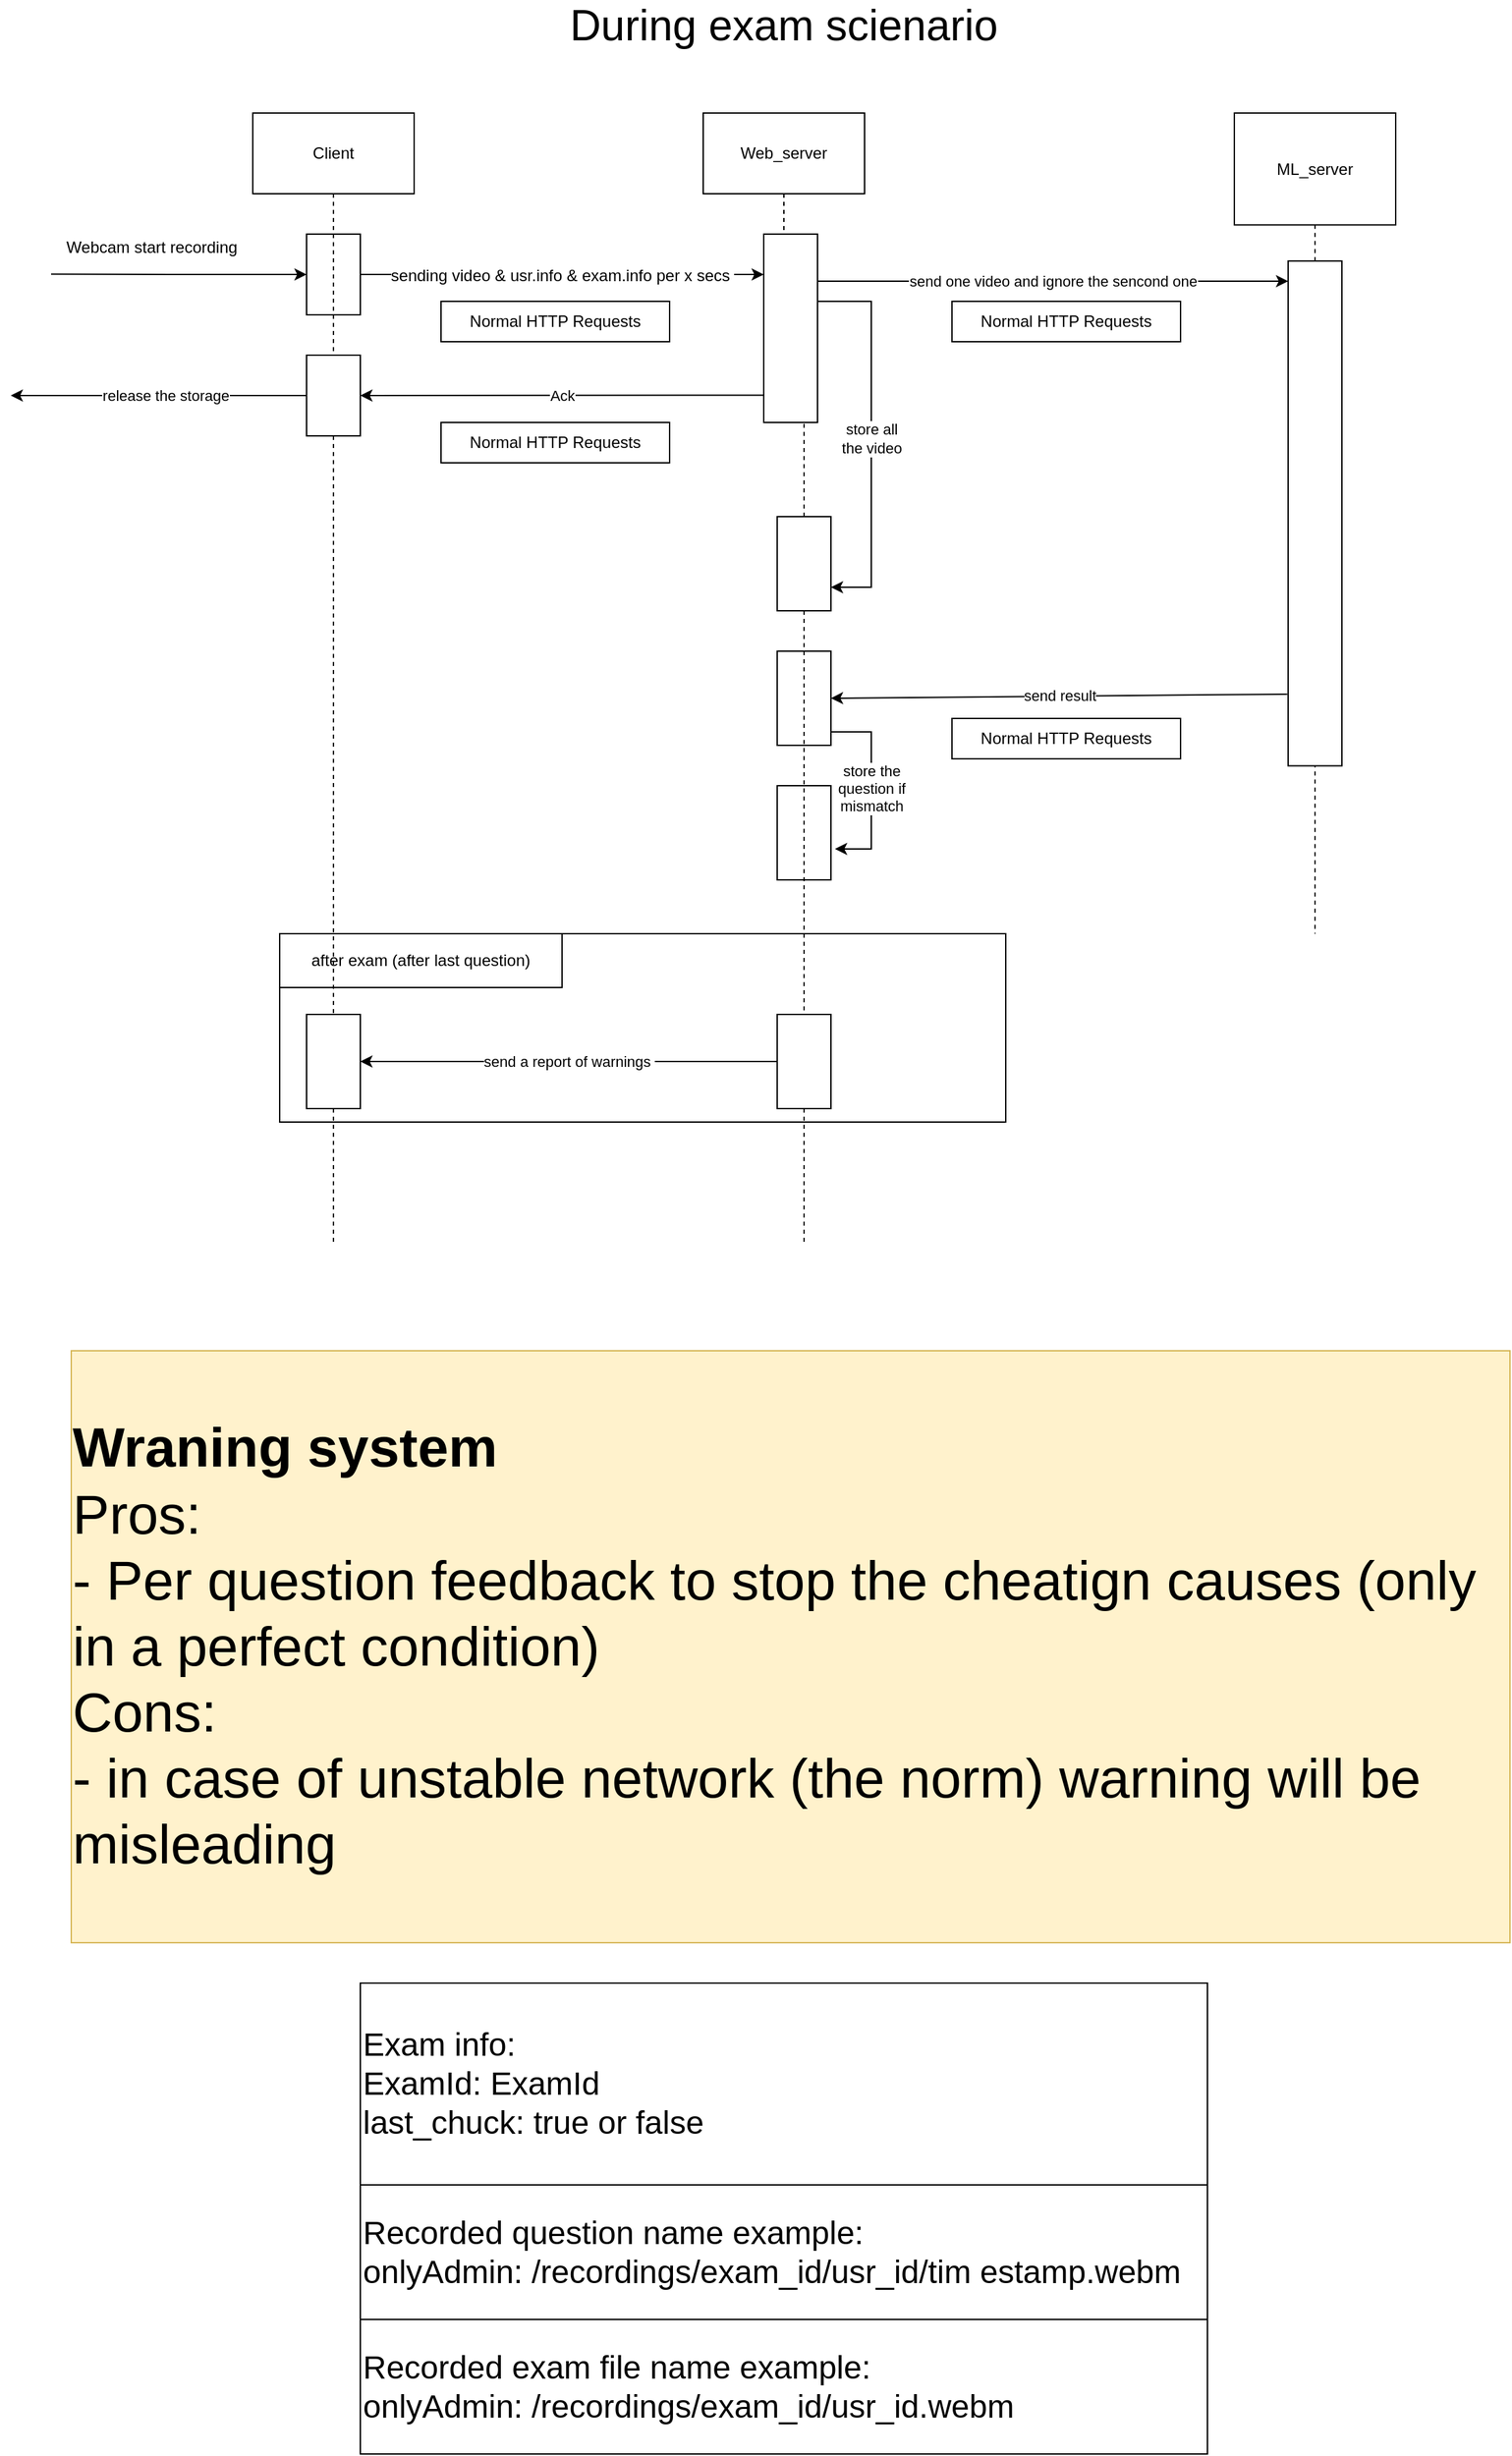 <mxfile version="14.5.1" type="device"><diagram id="_YWQf0OL5vx4ewanuAuk" name="Page-1"><mxGraphModel dx="496" dy="290" grid="1" gridSize="10" guides="1" tooltips="1" connect="1" arrows="1" fold="1" page="1" pageScale="1" pageWidth="1200" pageHeight="1900" math="0" shadow="0"><root><mxCell id="0"/><mxCell id="1" parent="0"/><mxCell id="Wkd50HSK-Yujyl3HCd2w-79" value="" style="rounded=0;whiteSpace=wrap;html=1;" vertex="1" parent="1"><mxGeometry x="220" y="760" width="540" height="140" as="geometry"/></mxCell><mxCell id="Wkd50HSK-Yujyl3HCd2w-8" value="&lt;font style=&quot;font-size: 32px&quot;&gt;During exam scienario&lt;/font&gt;" style="text;html=1;strokeColor=none;fillColor=none;align=center;verticalAlign=middle;whiteSpace=wrap;rounded=0;" vertex="1" parent="1"><mxGeometry x="400" y="70" width="390" height="30" as="geometry"/></mxCell><mxCell id="Wkd50HSK-Yujyl3HCd2w-11" value="&lt;font style=&quot;font-size: 12px&quot;&gt;sending video &amp;amp; usr.info &amp;amp; exam.info per x secs&amp;nbsp;&lt;/font&gt;" style="edgeStyle=orthogonalEdgeStyle;rounded=0;orthogonalLoop=1;jettySize=auto;html=1;endArrow=classic;endFill=1;" edge="1" parent="1" source="Wkd50HSK-Yujyl3HCd2w-9"><mxGeometry relative="1" as="geometry"><mxPoint x="580" y="270" as="targetPoint"/></mxGeometry></mxCell><mxCell id="Wkd50HSK-Yujyl3HCd2w-10" value="Webcam start recording" style="text;html=1;strokeColor=none;fillColor=none;align=center;verticalAlign=middle;whiteSpace=wrap;rounded=0;" vertex="1" parent="1"><mxGeometry x="60" y="240" width="130" height="20" as="geometry"/></mxCell><mxCell id="Wkd50HSK-Yujyl3HCd2w-12" value="" style="group" vertex="1" connectable="0" parent="1"><mxGeometry x="535" y="150" width="120" height="440" as="geometry"/></mxCell><mxCell id="Wkd50HSK-Yujyl3HCd2w-5" value="Web_server" style="rounded=0;whiteSpace=wrap;html=1;" vertex="1" parent="Wkd50HSK-Yujyl3HCd2w-12"><mxGeometry width="120" height="60" as="geometry"/></mxCell><mxCell id="Wkd50HSK-Yujyl3HCd2w-44" value="store all&lt;br&gt;the video" style="edgeStyle=orthogonalEdgeStyle;rounded=0;orthogonalLoop=1;jettySize=auto;html=1;entryX=1;entryY=0.75;entryDx=0;entryDy=0;startArrow=none;startFill=0;endArrow=classic;endFill=1;" edge="1" parent="Wkd50HSK-Yujyl3HCd2w-12" source="Wkd50HSK-Yujyl3HCd2w-20" target="Wkd50HSK-Yujyl3HCd2w-42"><mxGeometry relative="1" as="geometry"><Array as="points"><mxPoint x="125" y="140"/><mxPoint x="125" y="352"/></Array></mxGeometry></mxCell><mxCell id="Wkd50HSK-Yujyl3HCd2w-42" value="&lt;span style=&quot;color: rgba(0 , 0 , 0 , 0) ; font-family: monospace ; font-size: 0px&quot;&gt;%3CmxGraphModel%3E%3Croot%3E%3CmxCell%20id%3D%220%22%2F%3E%3CmxCell%20id%3D%221%22%20parent%3D%220%22%2F%3E%3CmxCell%20id%3D%222%22%20value%3D%22%22%20style%3D%22rounded%3D0%3BwhiteSpace%3Dwrap%3Bhtml%3D1%3B%22%20vertex%3D%221%22%20parent%3D%221%22%3E%3CmxGeometry%20x%3D%22240%22%20y%3D%22240%22%20width%3D%2240%22%20height%3D%2260%22%20as%3D%22geometry%22%2F%3E%3C%2FmxCell%3E%3C%2Froot%3E%3C%2FmxGraphModel%3E&lt;/span&gt;" style="rounded=0;whiteSpace=wrap;html=1;" vertex="1" parent="Wkd50HSK-Yujyl3HCd2w-12"><mxGeometry x="55" y="300" width="40" height="70" as="geometry"/></mxCell><mxCell id="Wkd50HSK-Yujyl3HCd2w-43" style="edgeStyle=orthogonalEdgeStyle;rounded=0;orthogonalLoop=1;jettySize=auto;html=1;endArrow=none;endFill=0;dashed=1;" edge="1" parent="Wkd50HSK-Yujyl3HCd2w-12" source="Wkd50HSK-Yujyl3HCd2w-5" target="Wkd50HSK-Yujyl3HCd2w-42"><mxGeometry relative="1" as="geometry"><mxPoint x="600" y="430" as="targetPoint"/><mxPoint x="595" y="210" as="sourcePoint"/></mxGeometry></mxCell><mxCell id="Wkd50HSK-Yujyl3HCd2w-20" value="" style="rounded=0;whiteSpace=wrap;html=1;" vertex="1" parent="Wkd50HSK-Yujyl3HCd2w-12"><mxGeometry x="45" y="90" width="40" height="140" as="geometry"/></mxCell><mxCell id="Wkd50HSK-Yujyl3HCd2w-49" value="" style="rounded=0;whiteSpace=wrap;html=1;" vertex="1" parent="Wkd50HSK-Yujyl3HCd2w-12"><mxGeometry x="55" y="400" width="40" height="70" as="geometry"/></mxCell><mxCell id="Wkd50HSK-Yujyl3HCd2w-13" value="" style="group" vertex="1" connectable="0" parent="1"><mxGeometry x="200" y="150" width="380" height="440" as="geometry"/></mxCell><mxCell id="Wkd50HSK-Yujyl3HCd2w-1" value="Client" style="rounded=0;whiteSpace=wrap;html=1;" vertex="1" parent="Wkd50HSK-Yujyl3HCd2w-13"><mxGeometry width="120" height="60" as="geometry"/></mxCell><mxCell id="Wkd50HSK-Yujyl3HCd2w-29" value="release the storage" style="edgeStyle=orthogonalEdgeStyle;rounded=0;orthogonalLoop=1;jettySize=auto;html=1;startArrow=none;startFill=0;endArrow=classic;endFill=1;" edge="1" parent="Wkd50HSK-Yujyl3HCd2w-13"><mxGeometry relative="1" as="geometry"><mxPoint x="-180" y="210" as="targetPoint"/><mxPoint x="50" y="210" as="sourcePoint"/></mxGeometry></mxCell><mxCell id="Wkd50HSK-Yujyl3HCd2w-86" value="Normal HTTP Requests" style="rounded=0;whiteSpace=wrap;html=1;" vertex="1" parent="Wkd50HSK-Yujyl3HCd2w-13"><mxGeometry x="140" y="140" width="170" height="30" as="geometry"/></mxCell><mxCell id="Wkd50HSK-Yujyl3HCd2w-87" value="Normal HTTP Requests" style="rounded=0;whiteSpace=wrap;html=1;" vertex="1" parent="Wkd50HSK-Yujyl3HCd2w-13"><mxGeometry x="140" y="230" width="170" height="30" as="geometry"/></mxCell><mxCell id="Wkd50HSK-Yujyl3HCd2w-14" value="" style="group" vertex="1" connectable="0" parent="1"><mxGeometry x="930" y="150" width="120" height="610" as="geometry"/></mxCell><mxCell id="Wkd50HSK-Yujyl3HCd2w-6" style="edgeStyle=orthogonalEdgeStyle;rounded=0;orthogonalLoop=1;jettySize=auto;html=1;endArrow=none;endFill=0;dashed=1;" edge="1" parent="Wkd50HSK-Yujyl3HCd2w-14"><mxGeometry relative="1" as="geometry"><mxPoint x="60" y="610" as="targetPoint"/><mxPoint x="60" y="471.364" as="sourcePoint"/></mxGeometry></mxCell><mxCell id="Wkd50HSK-Yujyl3HCd2w-7" value="ML_server" style="rounded=0;whiteSpace=wrap;html=1;" vertex="1" parent="Wkd50HSK-Yujyl3HCd2w-14"><mxGeometry width="120" height="83.182" as="geometry"/></mxCell><mxCell id="Wkd50HSK-Yujyl3HCd2w-46" style="edgeStyle=orthogonalEdgeStyle;rounded=0;orthogonalLoop=1;jettySize=auto;html=1;endArrow=none;endFill=0;dashed=1;" edge="1" parent="Wkd50HSK-Yujyl3HCd2w-14" source="Wkd50HSK-Yujyl3HCd2w-7"><mxGeometry relative="1" as="geometry"><mxPoint x="60" y="374.318" as="targetPoint"/><mxPoint x="990" y="291.136" as="sourcePoint"/></mxGeometry></mxCell><mxCell id="Wkd50HSK-Yujyl3HCd2w-40" value="" style="rounded=0;whiteSpace=wrap;html=1;" vertex="1" parent="Wkd50HSK-Yujyl3HCd2w-14"><mxGeometry x="40" y="110" width="40" height="375.23" as="geometry"/></mxCell><mxCell id="Wkd50HSK-Yujyl3HCd2w-19" style="edgeStyle=orthogonalEdgeStyle;rounded=0;orthogonalLoop=1;jettySize=auto;html=1;exitX=0;exitY=0.5;exitDx=0;exitDy=0;endArrow=none;endFill=0;startArrow=classic;startFill=1;" edge="1" parent="1" source="Wkd50HSK-Yujyl3HCd2w-9"><mxGeometry relative="1" as="geometry"><mxPoint x="50" y="269.714" as="targetPoint"/></mxGeometry></mxCell><mxCell id="Wkd50HSK-Yujyl3HCd2w-41" value="send one video and ignore the sencond one" style="edgeStyle=orthogonalEdgeStyle;rounded=0;orthogonalLoop=1;jettySize=auto;html=1;startArrow=none;startFill=0;endArrow=classic;endFill=1;" edge="1" parent="1" source="Wkd50HSK-Yujyl3HCd2w-20"><mxGeometry relative="1" as="geometry"><mxPoint x="970" y="275" as="targetPoint"/><Array as="points"><mxPoint x="690" y="275"/><mxPoint x="690" y="275"/></Array></mxGeometry></mxCell><mxCell id="Wkd50HSK-Yujyl3HCd2w-27" style="edgeStyle=orthogonalEdgeStyle;rounded=0;orthogonalLoop=1;jettySize=auto;html=1;endArrow=none;endFill=0;dashed=1;" edge="1" parent="1" source="Wkd50HSK-Yujyl3HCd2w-83"><mxGeometry relative="1" as="geometry"><mxPoint x="260" y="990" as="targetPoint"/><mxPoint x="460" y="360" as="sourcePoint"/></mxGeometry></mxCell><mxCell id="Wkd50HSK-Yujyl3HCd2w-9" value="" style="rounded=0;whiteSpace=wrap;html=1;" vertex="1" parent="1"><mxGeometry x="240" y="240" width="40" height="60" as="geometry"/></mxCell><mxCell id="Wkd50HSK-Yujyl3HCd2w-48" value="Normal HTTP Requests" style="rounded=0;whiteSpace=wrap;html=1;" vertex="1" parent="1"><mxGeometry x="720" y="290" width="170" height="30" as="geometry"/></mxCell><mxCell id="Wkd50HSK-Yujyl3HCd2w-63" value="send result" style="endArrow=classic;html=1;exitX=-0.018;exitY=0.858;exitDx=0;exitDy=0;exitPerimeter=0;entryX=1;entryY=0.5;entryDx=0;entryDy=0;" edge="1" parent="1" source="Wkd50HSK-Yujyl3HCd2w-40" target="Wkd50HSK-Yujyl3HCd2w-49"><mxGeometry width="50" height="50" relative="1" as="geometry"><mxPoint x="800" y="490" as="sourcePoint"/><mxPoint x="850" y="440" as="targetPoint"/></mxGeometry></mxCell><mxCell id="Wkd50HSK-Yujyl3HCd2w-66" value="Normal HTTP Requests" style="rounded=0;whiteSpace=wrap;html=1;" vertex="1" parent="1"><mxGeometry x="720" y="600" width="170" height="30" as="geometry"/></mxCell><mxCell id="Wkd50HSK-Yujyl3HCd2w-67" value="&lt;div style=&quot;text-align: left ; font-size: 41px&quot;&gt;&lt;font style=&quot;font-size: 41px&quot;&gt;&lt;b&gt;Wraning system&lt;/b&gt;&lt;/font&gt;&lt;/div&gt;&lt;font style=&quot;font-size: 41px&quot;&gt;&lt;div style=&quot;text-align: left&quot;&gt;&lt;span&gt;Pros:&lt;/span&gt;&lt;/div&gt;&lt;div style=&quot;text-align: left&quot;&gt;&lt;span&gt;- Per question feedback to stop the cheatign causes (only in a perfect condition)&lt;/span&gt;&lt;/div&gt;&lt;div style=&quot;text-align: left&quot;&gt;&lt;span&gt;Cons:&amp;nbsp;&lt;/span&gt;&lt;/div&gt;&lt;div style=&quot;text-align: left&quot;&gt;- in case of unstable network (the norm) warning will be misleading&lt;/div&gt;&lt;/font&gt;" style="rounded=0;whiteSpace=wrap;html=1;fillColor=#fff2cc;strokeColor=#d6b656;" vertex="1" parent="1"><mxGeometry x="65" y="1070" width="1070" height="440" as="geometry"/></mxCell><mxCell id="Wkd50HSK-Yujyl3HCd2w-69" value="" style="rounded=0;whiteSpace=wrap;html=1;" vertex="1" parent="1"><mxGeometry x="240" y="330" width="40" height="60" as="geometry"/></mxCell><mxCell id="Wkd50HSK-Yujyl3HCd2w-70" style="edgeStyle=orthogonalEdgeStyle;rounded=0;orthogonalLoop=1;jettySize=auto;html=1;endArrow=none;endFill=0;dashed=1;" edge="1" parent="1" source="Wkd50HSK-Yujyl3HCd2w-1" target="Wkd50HSK-Yujyl3HCd2w-69"><mxGeometry relative="1" as="geometry"><mxPoint x="260" y="580" as="targetPoint"/><mxPoint x="260" y="210" as="sourcePoint"/></mxGeometry></mxCell><mxCell id="Wkd50HSK-Yujyl3HCd2w-68" value="Ack" style="endArrow=classic;html=1;exitX=0.004;exitY=0.855;exitDx=0;exitDy=0;exitPerimeter=0;entryX=1;entryY=0.5;entryDx=0;entryDy=0;" edge="1" parent="1" source="Wkd50HSK-Yujyl3HCd2w-20" target="Wkd50HSK-Yujyl3HCd2w-69"><mxGeometry width="50" height="50" relative="1" as="geometry"><mxPoint x="580" y="330" as="sourcePoint"/><mxPoint x="290" y="360" as="targetPoint"/></mxGeometry></mxCell><mxCell id="Wkd50HSK-Yujyl3HCd2w-73" value="&lt;span style=&quot;color: rgba(0 , 0 , 0 , 0) ; font-family: monospace ; font-size: 0px&quot;&gt;%3CmxGraphModel%3E%3Croot%3E%3CmxCell%20id%3D%220%22%2F%3E%3CmxCell%20id%3D%221%22%20parent%3D%220%22%2F%3E%3CmxCell%20id%3D%222%22%20value%3D%22%22%20style%3D%22rounded%3D0%3BwhiteSpace%3Dwrap%3Bhtml%3D1%3B%22%20vertex%3D%221%22%20parent%3D%221%22%3E%3CmxGeometry%20x%3D%22240%22%20y%3D%22240%22%20width%3D%2240%22%20height%3D%2260%22%20as%3D%22geometry%22%2F%3E%3C%2FmxCell%3E%3C%2Froot%3E%3C%2FmxGraphModel%3E&lt;/span&gt;" style="rounded=0;whiteSpace=wrap;html=1;" vertex="1" parent="1"><mxGeometry x="590" y="650" width="40" height="70" as="geometry"/></mxCell><mxCell id="Wkd50HSK-Yujyl3HCd2w-75" value="store the &lt;br&gt;question if &lt;br&gt;mismatch" style="edgeStyle=orthogonalEdgeStyle;rounded=0;orthogonalLoop=1;jettySize=auto;html=1;entryX=1.075;entryY=0.671;entryDx=0;entryDy=0;entryPerimeter=0;startArrow=none;startFill=0;endArrow=classic;endFill=1;" edge="1" parent="1" source="Wkd50HSK-Yujyl3HCd2w-49" target="Wkd50HSK-Yujyl3HCd2w-73"><mxGeometry relative="1" as="geometry"><Array as="points"><mxPoint x="660" y="610"/><mxPoint x="660" y="697"/></Array></mxGeometry></mxCell><mxCell id="Wkd50HSK-Yujyl3HCd2w-77" style="edgeStyle=orthogonalEdgeStyle;rounded=0;orthogonalLoop=1;jettySize=auto;html=1;endArrow=none;endFill=0;dashed=1;" edge="1" parent="1" source="Wkd50HSK-Yujyl3HCd2w-81"><mxGeometry relative="1" as="geometry"><mxPoint x="610" y="990" as="targetPoint"/><mxPoint x="610" y="520" as="sourcePoint"/></mxGeometry></mxCell><mxCell id="Wkd50HSK-Yujyl3HCd2w-80" value="after exam (after last question)" style="rounded=0;whiteSpace=wrap;html=1;" vertex="1" parent="1"><mxGeometry x="220" y="760" width="210" height="40" as="geometry"/></mxCell><mxCell id="Wkd50HSK-Yujyl3HCd2w-85" value="send a report of warnings&amp;nbsp;" style="edgeStyle=orthogonalEdgeStyle;rounded=0;orthogonalLoop=1;jettySize=auto;html=1;entryX=1;entryY=0.5;entryDx=0;entryDy=0;startArrow=none;startFill=0;endArrow=classic;endFill=1;" edge="1" parent="1" source="Wkd50HSK-Yujyl3HCd2w-81" target="Wkd50HSK-Yujyl3HCd2w-83"><mxGeometry relative="1" as="geometry"/></mxCell><mxCell id="Wkd50HSK-Yujyl3HCd2w-81" value="&lt;span style=&quot;color: rgba(0 , 0 , 0 , 0) ; font-family: monospace ; font-size: 0px&quot;&gt;%3CmxGraphModel%3E%3Croot%3E%3CmxCell%20id%3D%220%22%2F%3E%3CmxCell%20id%3D%221%22%20parent%3D%220%22%2F%3E%3CmxCell%20id%3D%222%22%20value%3D%22%22%20style%3D%22rounded%3D0%3BwhiteSpace%3Dwrap%3Bhtml%3D1%3B%22%20vertex%3D%221%22%20parent%3D%221%22%3E%3CmxGeometry%20x%3D%22240%22%20y%3D%22240%22%20width%3D%2240%22%20height%3D%2260%22%20as%3D%22geometry%22%2F%3E%3C%2FmxCell%3E%3C%2Froot%3E%3C%2FmxGraphModel%3E&lt;/span&gt;" style="rounded=0;whiteSpace=wrap;html=1;" vertex="1" parent="1"><mxGeometry x="590" y="820" width="40" height="70" as="geometry"/></mxCell><mxCell id="Wkd50HSK-Yujyl3HCd2w-82" style="edgeStyle=orthogonalEdgeStyle;rounded=0;orthogonalLoop=1;jettySize=auto;html=1;endArrow=none;endFill=0;dashed=1;" edge="1" parent="1" source="Wkd50HSK-Yujyl3HCd2w-42" target="Wkd50HSK-Yujyl3HCd2w-81"><mxGeometry relative="1" as="geometry"><mxPoint x="610.0" y="990.0" as="targetPoint"/><mxPoint x="610.0" y="520" as="sourcePoint"/></mxGeometry></mxCell><mxCell id="Wkd50HSK-Yujyl3HCd2w-83" value="&lt;span style=&quot;color: rgba(0 , 0 , 0 , 0) ; font-family: monospace ; font-size: 0px&quot;&gt;%3CmxGraphModel%3E%3Croot%3E%3CmxCell%20id%3D%220%22%2F%3E%3CmxCell%20id%3D%221%22%20parent%3D%220%22%2F%3E%3CmxCell%20id%3D%222%22%20value%3D%22%22%20style%3D%22rounded%3D0%3BwhiteSpace%3Dwrap%3Bhtml%3D1%3B%22%20vertex%3D%221%22%20parent%3D%221%22%3E%3CmxGeometry%20x%3D%22240%22%20y%3D%22240%22%20width%3D%2240%22%20height%3D%2260%22%20as%3D%22geometry%22%2F%3E%3C%2FmxCell%3E%3C%2Froot%3E%3C%2FmxGraphModel%3E&lt;/span&gt;" style="rounded=0;whiteSpace=wrap;html=1;" vertex="1" parent="1"><mxGeometry x="240" y="820" width="40" height="70" as="geometry"/></mxCell><mxCell id="Wkd50HSK-Yujyl3HCd2w-84" style="edgeStyle=orthogonalEdgeStyle;rounded=0;orthogonalLoop=1;jettySize=auto;html=1;endArrow=none;endFill=0;dashed=1;" edge="1" parent="1" source="Wkd50HSK-Yujyl3HCd2w-69" target="Wkd50HSK-Yujyl3HCd2w-83"><mxGeometry relative="1" as="geometry"><mxPoint x="260" y="990.0" as="targetPoint"/><mxPoint x="260" y="390" as="sourcePoint"/></mxGeometry></mxCell><mxCell id="Wkd50HSK-Yujyl3HCd2w-89" value="&lt;font style=&quot;font-size: 24px&quot;&gt;Exam info:&lt;br&gt;ExamId: ExamId&lt;br&gt;last_chuck: true or false&lt;br&gt;&lt;/font&gt;" style="rounded=0;whiteSpace=wrap;html=1;align=left;" vertex="1" parent="1"><mxGeometry x="280" y="1540" width="630" height="150" as="geometry"/></mxCell><mxCell id="Wkd50HSK-Yujyl3HCd2w-91" value="&lt;font style=&quot;font-size: 24px&quot;&gt;Recorded exam file name example:&lt;br&gt;onlyAdmin: /recordings/exam_id/usr_id.webm&lt;br&gt;&lt;/font&gt;" style="rounded=0;whiteSpace=wrap;html=1;align=left;" vertex="1" parent="1"><mxGeometry x="280" y="1790" width="630" height="100" as="geometry"/></mxCell><mxCell id="Wkd50HSK-Yujyl3HCd2w-92" value="&lt;font style=&quot;font-size: 24px&quot;&gt;Recorded question name example:&lt;br&gt;onlyAdmin: /recordings/exam_id/usr_id/tim estamp.webm&lt;br&gt;&lt;/font&gt;" style="rounded=0;whiteSpace=wrap;html=1;align=left;" vertex="1" parent="1"><mxGeometry x="280" y="1690" width="630" height="100" as="geometry"/></mxCell></root></mxGraphModel></diagram></mxfile>